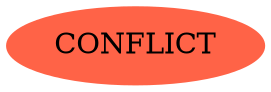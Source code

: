 digraph "Conflict Graph" {
	0 [label="0",label="CONFLICT",style=filled, fillcolor=tomato1,color=tomato1,penwidth=2];

}
